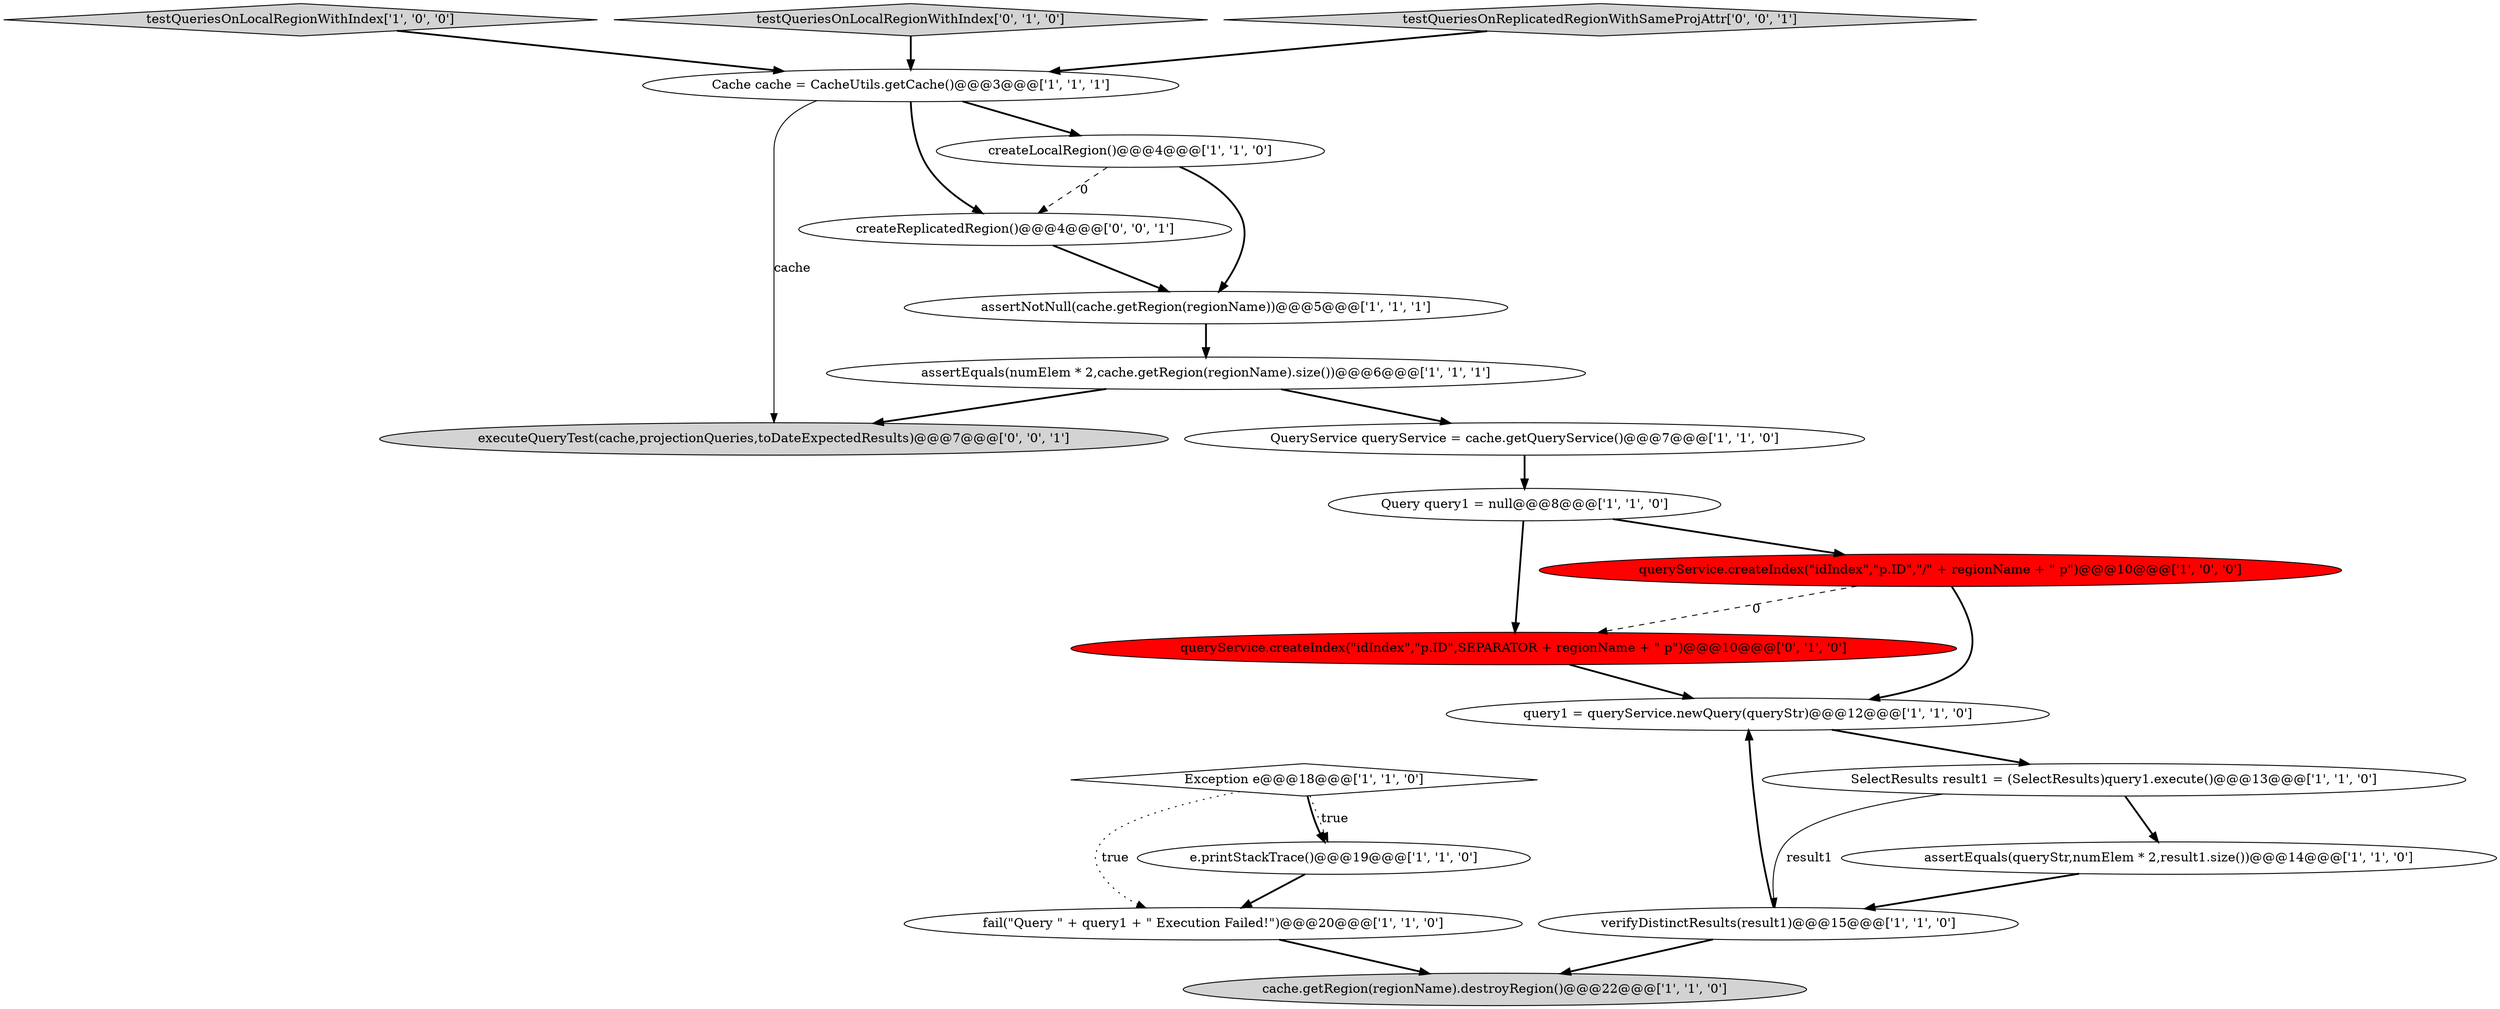 digraph {
17 [style = filled, label = "queryService.createIndex(\"idIndex\",\"p.ID\",SEPARATOR + regionName + \" p\")@@@10@@@['0', '1', '0']", fillcolor = red, shape = ellipse image = "AAA1AAABBB2BBB"];
15 [style = filled, label = "verifyDistinctResults(result1)@@@15@@@['1', '1', '0']", fillcolor = white, shape = ellipse image = "AAA0AAABBB1BBB"];
11 [style = filled, label = "cache.getRegion(regionName).destroyRegion()@@@22@@@['1', '1', '0']", fillcolor = lightgray, shape = ellipse image = "AAA0AAABBB1BBB"];
9 [style = filled, label = "query1 = queryService.newQuery(queryStr)@@@12@@@['1', '1', '0']", fillcolor = white, shape = ellipse image = "AAA0AAABBB1BBB"];
20 [style = filled, label = "executeQueryTest(cache,projectionQueries,toDateExpectedResults)@@@7@@@['0', '0', '1']", fillcolor = lightgray, shape = ellipse image = "AAA0AAABBB3BBB"];
4 [style = filled, label = "fail(\"Query \" + query1 + \" Execution Failed!\")@@@20@@@['1', '1', '0']", fillcolor = white, shape = ellipse image = "AAA0AAABBB1BBB"];
13 [style = filled, label = "testQueriesOnLocalRegionWithIndex['1', '0', '0']", fillcolor = lightgray, shape = diamond image = "AAA0AAABBB1BBB"];
19 [style = filled, label = "createReplicatedRegion()@@@4@@@['0', '0', '1']", fillcolor = white, shape = ellipse image = "AAA0AAABBB3BBB"];
16 [style = filled, label = "testQueriesOnLocalRegionWithIndex['0', '1', '0']", fillcolor = lightgray, shape = diamond image = "AAA0AAABBB2BBB"];
5 [style = filled, label = "assertNotNull(cache.getRegion(regionName))@@@5@@@['1', '1', '1']", fillcolor = white, shape = ellipse image = "AAA0AAABBB1BBB"];
8 [style = filled, label = "assertEquals(queryStr,numElem * 2,result1.size())@@@14@@@['1', '1', '0']", fillcolor = white, shape = ellipse image = "AAA0AAABBB1BBB"];
12 [style = filled, label = "Exception e@@@18@@@['1', '1', '0']", fillcolor = white, shape = diamond image = "AAA0AAABBB1BBB"];
2 [style = filled, label = "assertEquals(numElem * 2,cache.getRegion(regionName).size())@@@6@@@['1', '1', '1']", fillcolor = white, shape = ellipse image = "AAA0AAABBB1BBB"];
6 [style = filled, label = "Query query1 = null@@@8@@@['1', '1', '0']", fillcolor = white, shape = ellipse image = "AAA0AAABBB1BBB"];
10 [style = filled, label = "QueryService queryService = cache.getQueryService()@@@7@@@['1', '1', '0']", fillcolor = white, shape = ellipse image = "AAA0AAABBB1BBB"];
18 [style = filled, label = "testQueriesOnReplicatedRegionWithSameProjAttr['0', '0', '1']", fillcolor = lightgray, shape = diamond image = "AAA0AAABBB3BBB"];
0 [style = filled, label = "queryService.createIndex(\"idIndex\",\"p.ID\",\"/\" + regionName + \" p\")@@@10@@@['1', '0', '0']", fillcolor = red, shape = ellipse image = "AAA1AAABBB1BBB"];
3 [style = filled, label = "createLocalRegion()@@@4@@@['1', '1', '0']", fillcolor = white, shape = ellipse image = "AAA0AAABBB1BBB"];
7 [style = filled, label = "e.printStackTrace()@@@19@@@['1', '1', '0']", fillcolor = white, shape = ellipse image = "AAA0AAABBB1BBB"];
1 [style = filled, label = "SelectResults result1 = (SelectResults)query1.execute()@@@13@@@['1', '1', '0']", fillcolor = white, shape = ellipse image = "AAA0AAABBB1BBB"];
14 [style = filled, label = "Cache cache = CacheUtils.getCache()@@@3@@@['1', '1', '1']", fillcolor = white, shape = ellipse image = "AAA0AAABBB1BBB"];
6->17 [style = bold, label=""];
14->3 [style = bold, label=""];
0->9 [style = bold, label=""];
2->20 [style = bold, label=""];
1->8 [style = bold, label=""];
8->15 [style = bold, label=""];
14->20 [style = solid, label="cache"];
17->9 [style = bold, label=""];
14->19 [style = bold, label=""];
6->0 [style = bold, label=""];
7->4 [style = bold, label=""];
2->10 [style = bold, label=""];
0->17 [style = dashed, label="0"];
10->6 [style = bold, label=""];
12->7 [style = bold, label=""];
3->19 [style = dashed, label="0"];
19->5 [style = bold, label=""];
5->2 [style = bold, label=""];
3->5 [style = bold, label=""];
1->15 [style = solid, label="result1"];
15->11 [style = bold, label=""];
15->9 [style = bold, label=""];
16->14 [style = bold, label=""];
12->4 [style = dotted, label="true"];
9->1 [style = bold, label=""];
4->11 [style = bold, label=""];
12->7 [style = dotted, label="true"];
13->14 [style = bold, label=""];
18->14 [style = bold, label=""];
}
